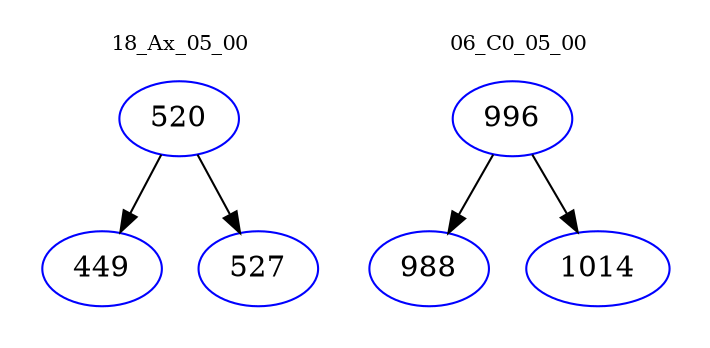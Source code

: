digraph{
subgraph cluster_0 {
color = white
label = "18_Ax_05_00";
fontsize=10;
T0_520 [label="520", color="blue"]
T0_520 -> T0_449 [color="black"]
T0_449 [label="449", color="blue"]
T0_520 -> T0_527 [color="black"]
T0_527 [label="527", color="blue"]
}
subgraph cluster_1 {
color = white
label = "06_C0_05_00";
fontsize=10;
T1_996 [label="996", color="blue"]
T1_996 -> T1_988 [color="black"]
T1_988 [label="988", color="blue"]
T1_996 -> T1_1014 [color="black"]
T1_1014 [label="1014", color="blue"]
}
}
